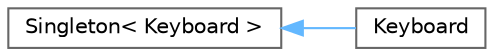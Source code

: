 digraph "クラス階層図"
{
 // LATEX_PDF_SIZE
  bgcolor="transparent";
  edge [fontname=Helvetica,fontsize=10,labelfontname=Helvetica,labelfontsize=10];
  node [fontname=Helvetica,fontsize=10,shape=box,height=0.2,width=0.4];
  rankdir="LR";
  Node0 [id="Node000000",label="Singleton\< Keyboard \>",height=0.2,width=0.4,color="grey40", fillcolor="white", style="filled",URL="$class_singleton.html",tooltip=" "];
  Node0 -> Node1 [id="edge12_Node000000_Node000001",dir="back",color="steelblue1",style="solid",tooltip=" "];
  Node1 [id="Node000001",label="Keyboard",height=0.2,width=0.4,color="grey40", fillcolor="white", style="filled",URL="$class_keyboard.html",tooltip="Dxlibのキー入力を取得するクラス．"];
}
